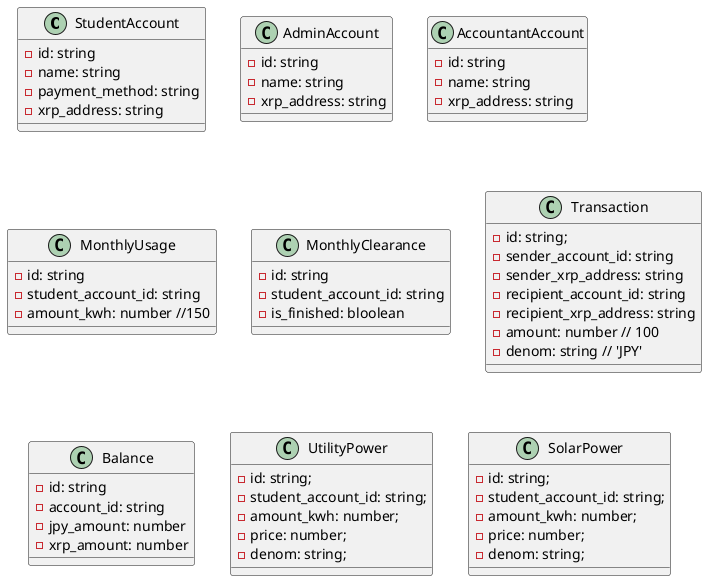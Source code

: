 @startuml class
class StudentAccount {
  - id: string
  - name: string
  - payment_method: string
  - xrp_address: string
}

class AdminAccount {
  - id: string
  - name: string
  - xrp_address: string
}

class AccountantAccount {
  - id: string
  - name: string
  - xrp_address: string
}

class MonthlyUsage {
  - id: string
  - student_account_id: string
  - amount_kwh: number //150
}

class MonthlyClearance {
  - id: string
  - student_account_id: string
  - is_finished: bloolean
}

class Transaction {
  - id: string;
  - sender_account_id: string
  - sender_xrp_address: string
  - recipient_account_id: string
  - recipient_xrp_address: string
  - amount: number // 100
  - denom: string // 'JPY'
}

class Balance {
  - id: string
  - account_id: string
  - jpy_amount: number
  - xrp_amount: number
}

class UtilityPower {
  - id: string;
  - student_account_id: string;
  - amount_kwh: number;
  - price: number;
  - denom: string;
}

class SolarPower {
  - id: string;
  - student_account_id: string;
  - amount_kwh: number;
  - price: number;
  - denom: string;
}
@enduml
